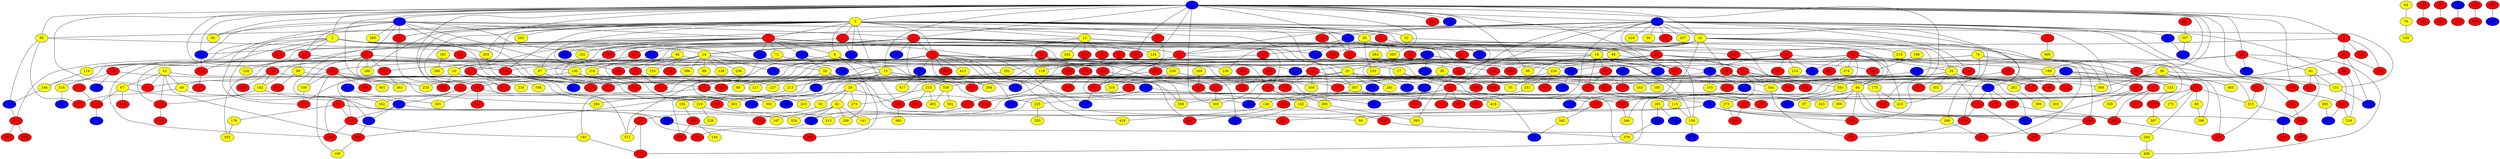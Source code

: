graph {
0 [style = filled fillcolor = blue];
1 [style = filled fillcolor = blue];
2 [style = filled fillcolor = yellow];
3 [style = filled fillcolor = yellow];
4 [style = filled fillcolor = red];
5 [style = filled fillcolor = blue];
6 [style = filled fillcolor = red];
7 [style = filled fillcolor = red];
8 [style = filled fillcolor = yellow];
9 [style = filled fillcolor = red];
10 [style = filled fillcolor = yellow];
11 [style = filled fillcolor = blue];
12 [style = filled fillcolor = red];
13 [style = filled fillcolor = yellow];
14 [style = filled fillcolor = yellow];
15 [style = filled fillcolor = yellow];
16 [style = filled fillcolor = yellow];
17 [style = filled fillcolor = yellow];
18 [style = filled fillcolor = yellow];
19 [style = filled fillcolor = red];
20 [style = filled fillcolor = yellow];
21 [style = filled fillcolor = blue];
22 [style = filled fillcolor = red];
23 [style = filled fillcolor = red];
24 [style = filled fillcolor = red];
25 [style = filled fillcolor = red];
26 [style = filled fillcolor = red];
27 [style = filled fillcolor = red];
28 [style = filled fillcolor = yellow];
29 [style = filled fillcolor = yellow];
30 [style = filled fillcolor = yellow];
31 [style = filled fillcolor = red];
32 [style = filled fillcolor = red];
33 [style = filled fillcolor = blue];
34 [style = filled fillcolor = yellow];
35 [style = filled fillcolor = red];
36 [style = filled fillcolor = red];
37 [style = filled fillcolor = blue];
38 [style = filled fillcolor = yellow];
39 [style = filled fillcolor = yellow];
40 [style = filled fillcolor = red];
41 [style = filled fillcolor = red];
42 [style = filled fillcolor = yellow];
43 [style = filled fillcolor = red];
44 [style = filled fillcolor = red];
45 [style = filled fillcolor = red];
46 [style = filled fillcolor = yellow];
47 [style = filled fillcolor = red];
48 [style = filled fillcolor = yellow];
49 [style = filled fillcolor = yellow];
50 [style = filled fillcolor = red];
51 [style = filled fillcolor = blue];
52 [style = filled fillcolor = yellow];
53 [style = filled fillcolor = blue];
54 [style = filled fillcolor = red];
55 [style = filled fillcolor = yellow];
56 [style = filled fillcolor = blue];
57 [style = filled fillcolor = red];
58 [style = filled fillcolor = blue];
59 [style = filled fillcolor = red];
60 [style = filled fillcolor = yellow];
61 [style = filled fillcolor = yellow];
62 [style = filled fillcolor = red];
63 [style = filled fillcolor = red];
64 [style = filled fillcolor = yellow];
65 [style = filled fillcolor = red];
66 [style = filled fillcolor = red];
67 [style = filled fillcolor = yellow];
68 [style = filled fillcolor = red];
69 [style = filled fillcolor = yellow];
70 [style = filled fillcolor = red];
71 [style = filled fillcolor = blue];
72 [style = filled fillcolor = yellow];
73 [style = filled fillcolor = red];
74 [style = filled fillcolor = yellow];
75 [style = filled fillcolor = blue];
76 [style = filled fillcolor = red];
77 [style = filled fillcolor = red];
78 [style = filled fillcolor = yellow];
79 [style = filled fillcolor = blue];
80 [style = filled fillcolor = red];
81 [style = filled fillcolor = blue];
82 [style = filled fillcolor = yellow];
83 [style = filled fillcolor = red];
84 [style = filled fillcolor = yellow];
85 [style = filled fillcolor = yellow];
86 [style = filled fillcolor = red];
87 [style = filled fillcolor = yellow];
88 [style = filled fillcolor = yellow];
89 [style = filled fillcolor = yellow];
90 [style = filled fillcolor = yellow];
91 [style = filled fillcolor = red];
92 [style = filled fillcolor = red];
93 [style = filled fillcolor = yellow];
94 [style = filled fillcolor = yellow];
95 [style = filled fillcolor = yellow];
96 [style = filled fillcolor = red];
97 [style = filled fillcolor = yellow];
98 [style = filled fillcolor = yellow];
99 [style = filled fillcolor = red];
100 [style = filled fillcolor = yellow];
101 [style = filled fillcolor = blue];
102 [style = filled fillcolor = blue];
103 [style = filled fillcolor = yellow];
104 [style = filled fillcolor = red];
105 [style = filled fillcolor = red];
106 [style = filled fillcolor = red];
107 [style = filled fillcolor = red];
108 [style = filled fillcolor = yellow];
109 [style = filled fillcolor = yellow];
110 [style = filled fillcolor = blue];
111 [style = filled fillcolor = red];
112 [style = filled fillcolor = red];
113 [style = filled fillcolor = yellow];
114 [style = filled fillcolor = blue];
115 [style = filled fillcolor = blue];
116 [style = filled fillcolor = red];
117 [style = filled fillcolor = red];
118 [style = filled fillcolor = yellow];
119 [style = filled fillcolor = yellow];
120 [style = filled fillcolor = red];
121 [style = filled fillcolor = red];
122 [style = filled fillcolor = red];
123 [style = filled fillcolor = red];
124 [style = filled fillcolor = yellow];
125 [style = filled fillcolor = red];
126 [style = filled fillcolor = red];
127 [style = filled fillcolor = yellow];
128 [style = filled fillcolor = yellow];
129 [style = filled fillcolor = red];
130 [style = filled fillcolor = yellow];
131 [style = filled fillcolor = red];
132 [style = filled fillcolor = yellow];
133 [style = filled fillcolor = yellow];
134 [style = filled fillcolor = blue];
135 [style = filled fillcolor = red];
136 [style = filled fillcolor = blue];
137 [style = filled fillcolor = blue];
138 [style = filled fillcolor = yellow];
139 [style = filled fillcolor = red];
140 [style = filled fillcolor = red];
141 [style = filled fillcolor = yellow];
142 [style = filled fillcolor = yellow];
143 [style = filled fillcolor = red];
144 [style = filled fillcolor = red];
145 [style = filled fillcolor = red];
146 [style = filled fillcolor = yellow];
147 [style = filled fillcolor = blue];
148 [style = filled fillcolor = red];
149 [style = filled fillcolor = yellow];
150 [style = filled fillcolor = red];
151 [style = filled fillcolor = yellow];
152 [style = filled fillcolor = yellow];
153 [style = filled fillcolor = yellow];
154 [style = filled fillcolor = red];
155 [style = filled fillcolor = red];
156 [style = filled fillcolor = yellow];
157 [style = filled fillcolor = red];
158 [style = filled fillcolor = red];
159 [style = filled fillcolor = red];
160 [style = filled fillcolor = blue];
161 [style = filled fillcolor = red];
162 [style = filled fillcolor = yellow];
163 [style = filled fillcolor = yellow];
164 [style = filled fillcolor = red];
165 [style = filled fillcolor = yellow];
166 [style = filled fillcolor = red];
167 [style = filled fillcolor = yellow];
168 [style = filled fillcolor = red];
169 [style = filled fillcolor = yellow];
170 [style = filled fillcolor = red];
171 [style = filled fillcolor = red];
172 [style = filled fillcolor = yellow];
173 [style = filled fillcolor = blue];
174 [style = filled fillcolor = red];
175 [style = filled fillcolor = yellow];
176 [style = filled fillcolor = yellow];
177 [style = filled fillcolor = red];
178 [style = filled fillcolor = red];
179 [style = filled fillcolor = blue];
180 [style = filled fillcolor = red];
181 [style = filled fillcolor = yellow];
182 [style = filled fillcolor = yellow];
183 [style = filled fillcolor = red];
184 [style = filled fillcolor = blue];
185 [style = filled fillcolor = red];
186 [style = filled fillcolor = yellow];
187 [style = filled fillcolor = red];
188 [style = filled fillcolor = yellow];
189 [style = filled fillcolor = yellow];
190 [style = filled fillcolor = yellow];
191 [style = filled fillcolor = red];
192 [style = filled fillcolor = yellow];
193 [style = filled fillcolor = blue];
194 [style = filled fillcolor = red];
195 [style = filled fillcolor = yellow];
196 [style = filled fillcolor = red];
197 [style = filled fillcolor = red];
198 [style = filled fillcolor = yellow];
199 [style = filled fillcolor = red];
200 [style = filled fillcolor = red];
201 [style = filled fillcolor = red];
202 [style = filled fillcolor = red];
203 [style = filled fillcolor = yellow];
204 [style = filled fillcolor = blue];
205 [style = filled fillcolor = blue];
206 [style = filled fillcolor = red];
207 [style = filled fillcolor = red];
208 [style = filled fillcolor = red];
209 [style = filled fillcolor = red];
210 [style = filled fillcolor = yellow];
211 [style = filled fillcolor = red];
212 [style = filled fillcolor = blue];
213 [style = filled fillcolor = yellow];
214 [style = filled fillcolor = yellow];
215 [style = filled fillcolor = yellow];
216 [style = filled fillcolor = yellow];
217 [style = filled fillcolor = blue];
218 [style = filled fillcolor = yellow];
219 [style = filled fillcolor = yellow];
220 [style = filled fillcolor = red];
221 [style = filled fillcolor = red];
222 [style = filled fillcolor = red];
223 [style = filled fillcolor = red];
224 [style = filled fillcolor = red];
225 [style = filled fillcolor = yellow];
226 [style = filled fillcolor = red];
227 [style = filled fillcolor = yellow];
228 [style = filled fillcolor = yellow];
229 [style = filled fillcolor = yellow];
230 [style = filled fillcolor = red];
231 [style = filled fillcolor = blue];
232 [style = filled fillcolor = red];
233 [style = filled fillcolor = yellow];
234 [style = filled fillcolor = yellow];
235 [style = filled fillcolor = red];
236 [style = filled fillcolor = yellow];
237 [style = filled fillcolor = red];
238 [style = filled fillcolor = red];
239 [style = filled fillcolor = red];
240 [style = filled fillcolor = blue];
241 [style = filled fillcolor = yellow];
242 [style = filled fillcolor = red];
243 [style = filled fillcolor = yellow];
244 [style = filled fillcolor = yellow];
245 [style = filled fillcolor = yellow];
246 [style = filled fillcolor = blue];
247 [style = filled fillcolor = red];
248 [style = filled fillcolor = red];
249 [style = filled fillcolor = red];
250 [style = filled fillcolor = yellow];
251 [style = filled fillcolor = red];
252 [style = filled fillcolor = yellow];
253 [style = filled fillcolor = red];
254 [style = filled fillcolor = blue];
255 [style = filled fillcolor = blue];
256 [style = filled fillcolor = yellow];
257 [style = filled fillcolor = yellow];
258 [style = filled fillcolor = blue];
259 [style = filled fillcolor = red];
260 [style = filled fillcolor = yellow];
261 [style = filled fillcolor = red];
262 [style = filled fillcolor = yellow];
263 [style = filled fillcolor = red];
264 [style = filled fillcolor = yellow];
265 [style = filled fillcolor = yellow];
266 [style = filled fillcolor = blue];
267 [style = filled fillcolor = red];
268 [style = filled fillcolor = yellow];
269 [style = filled fillcolor = red];
270 [style = filled fillcolor = red];
271 [style = filled fillcolor = red];
272 [style = filled fillcolor = blue];
273 [style = filled fillcolor = yellow];
274 [style = filled fillcolor = red];
275 [style = filled fillcolor = red];
276 [style = filled fillcolor = red];
277 [style = filled fillcolor = blue];
278 [style = filled fillcolor = blue];
279 [style = filled fillcolor = yellow];
280 [style = filled fillcolor = yellow];
281 [style = filled fillcolor = yellow];
282 [style = filled fillcolor = yellow];
283 [style = filled fillcolor = yellow];
284 [style = filled fillcolor = yellow];
285 [style = filled fillcolor = blue];
286 [style = filled fillcolor = red];
287 [style = filled fillcolor = blue];
288 [style = filled fillcolor = red];
289 [style = filled fillcolor = yellow];
290 [style = filled fillcolor = red];
291 [style = filled fillcolor = blue];
292 [style = filled fillcolor = yellow];
293 [style = filled fillcolor = yellow];
294 [style = filled fillcolor = red];
295 [style = filled fillcolor = red];
296 [style = filled fillcolor = red];
297 [style = filled fillcolor = red];
298 [style = filled fillcolor = yellow];
299 [style = filled fillcolor = blue];
300 [style = filled fillcolor = yellow];
301 [style = filled fillcolor = red];
302 [style = filled fillcolor = yellow];
303 [style = filled fillcolor = yellow];
304 [style = filled fillcolor = yellow];
305 [style = filled fillcolor = red];
306 [style = filled fillcolor = yellow];
307 [style = filled fillcolor = yellow];
308 [style = filled fillcolor = red];
309 [style = filled fillcolor = yellow];
310 [style = filled fillcolor = yellow];
311 [style = filled fillcolor = red];
312 [style = filled fillcolor = blue];
313 [style = filled fillcolor = yellow];
314 [style = filled fillcolor = red];
315 [style = filled fillcolor = yellow];
316 [style = filled fillcolor = yellow];
317 [style = filled fillcolor = red];
318 [style = filled fillcolor = yellow];
319 [style = filled fillcolor = yellow];
320 [style = filled fillcolor = yellow];
321 [style = filled fillcolor = red];
322 [style = filled fillcolor = red];
323 [style = filled fillcolor = red];
324 [style = filled fillcolor = yellow];
325 [style = filled fillcolor = yellow];
326 [style = filled fillcolor = blue];
327 [style = filled fillcolor = red];
328 [style = filled fillcolor = blue];
329 [style = filled fillcolor = yellow];
330 [style = filled fillcolor = red];
331 [style = filled fillcolor = red];
332 [style = filled fillcolor = red];
333 [style = filled fillcolor = blue];
334 [style = filled fillcolor = red];
335 [style = filled fillcolor = red];
336 [style = filled fillcolor = red];
337 [style = filled fillcolor = red];
338 [style = filled fillcolor = yellow];
339 [style = filled fillcolor = red];
340 [style = filled fillcolor = red];
341 [style = filled fillcolor = red];
342 [style = filled fillcolor = yellow];
343 [style = filled fillcolor = red];
344 [style = filled fillcolor = yellow];
345 [style = filled fillcolor = blue];
346 [style = filled fillcolor = yellow];
347 [style = filled fillcolor = red];
348 [style = filled fillcolor = blue];
349 [style = filled fillcolor = red];
350 [style = filled fillcolor = red];
351 [style = filled fillcolor = red];
352 [style = filled fillcolor = blue];
353 [style = filled fillcolor = red];
354 [style = filled fillcolor = blue];
355 [style = filled fillcolor = yellow];
356 [style = filled fillcolor = red];
357 [style = filled fillcolor = red];
358 [style = filled fillcolor = yellow];
359 [style = filled fillcolor = yellow];
360 [style = filled fillcolor = yellow];
361 [style = filled fillcolor = blue];
362 [style = filled fillcolor = blue];
363 [style = filled fillcolor = yellow];
364 [style = filled fillcolor = red];
365 [style = filled fillcolor = red];
366 [style = filled fillcolor = red];
367 [style = filled fillcolor = yellow];
368 [style = filled fillcolor = red];
369 [style = filled fillcolor = red];
370 [style = filled fillcolor = blue];
371 [style = filled fillcolor = blue];
372 [style = filled fillcolor = yellow];
373 [style = filled fillcolor = red];
374 [style = filled fillcolor = yellow];
375 [style = filled fillcolor = red];
376 [style = filled fillcolor = blue];
377 [style = filled fillcolor = red];
378 [style = filled fillcolor = red];
379 [style = filled fillcolor = yellow];
380 [style = filled fillcolor = red];
381 [style = filled fillcolor = yellow];
382 [style = filled fillcolor = blue];
383 [style = filled fillcolor = yellow];
384 [style = filled fillcolor = blue];
385 [style = filled fillcolor = yellow];
386 [style = filled fillcolor = red];
387 [style = filled fillcolor = blue];
388 [style = filled fillcolor = blue];
389 [style = filled fillcolor = red];
390 [style = filled fillcolor = blue];
391 [style = filled fillcolor = red];
392 [style = filled fillcolor = yellow];
393 [style = filled fillcolor = yellow];
394 [style = filled fillcolor = red];
395 [style = filled fillcolor = red];
396 [style = filled fillcolor = yellow];
397 [style = filled fillcolor = yellow];
398 [style = filled fillcolor = blue];
399 [style = filled fillcolor = yellow];
400 [style = filled fillcolor = red];
401 [style = filled fillcolor = yellow];
402 [style = filled fillcolor = yellow];
403 [style = filled fillcolor = yellow];
404 [style = filled fillcolor = red];
405 [style = filled fillcolor = blue];
406 [style = filled fillcolor = yellow];
407 [style = filled fillcolor = red];
408 [style = filled fillcolor = red];
409 [style = filled fillcolor = yellow];
410 [style = filled fillcolor = yellow];
411 [style = filled fillcolor = blue];
412 [style = filled fillcolor = red];
413 [style = filled fillcolor = yellow];
414 [style = filled fillcolor = red];
415 [style = filled fillcolor = blue];
416 [style = filled fillcolor = yellow];
417 [style = filled fillcolor = yellow];
418 [style = filled fillcolor = red];
419 [style = filled fillcolor = yellow];
0 -- 4;
0 -- 3;
0 -- 2;
0 -- 1;
0 -- 5;
0 -- 9;
0 -- 11;
0 -- 15;
0 -- 16;
0 -- 44;
0 -- 60;
0 -- 83;
0 -- 85;
0 -- 91;
0 -- 92;
0 -- 95;
0 -- 110;
0 -- 117;
0 -- 121;
0 -- 124;
0 -- 129;
0 -- 203;
0 -- 243;
0 -- 261;
0 -- 284;
0 -- 285;
0 -- 306;
0 -- 334;
0 -- 351;
0 -- 372;
0 -- 393;
1 -- 4;
1 -- 6;
1 -- 14;
1 -- 24;
1 -- 30;
1 -- 60;
1 -- 62;
1 -- 110;
1 -- 143;
1 -- 159;
1 -- 227;
1 -- 289;
1 -- 339;
2 -- 19;
2 -- 27;
2 -- 28;
2 -- 62;
2 -- 112;
2 -- 123;
2 -- 191;
2 -- 203;
2 -- 262;
2 -- 378;
3 -- 6;
3 -- 7;
3 -- 8;
3 -- 10;
3 -- 13;
3 -- 20;
3 -- 22;
3 -- 23;
3 -- 32;
3 -- 37;
3 -- 43;
3 -- 50;
3 -- 52;
3 -- 53;
3 -- 65;
3 -- 66;
3 -- 81;
3 -- 85;
3 -- 143;
3 -- 145;
3 -- 151;
3 -- 188;
3 -- 208;
3 -- 239;
3 -- 292;
3 -- 307;
4 -- 7;
4 -- 14;
4 -- 18;
4 -- 110;
4 -- 121;
4 -- 124;
4 -- 131;
4 -- 156;
4 -- 193;
4 -- 212;
4 -- 224;
4 -- 239;
4 -- 328;
4 -- 354;
5 -- 11;
5 -- 16;
5 -- 26;
5 -- 27;
5 -- 30;
5 -- 35;
5 -- 45;
5 -- 51;
5 -- 87;
5 -- 90;
5 -- 116;
5 -- 201;
5 -- 211;
5 -- 221;
5 -- 254;
5 -- 257;
5 -- 274;
5 -- 319;
5 -- 327;
5 -- 385;
5 -- 391;
6 -- 8;
6 -- 12;
6 -- 21;
6 -- 48;
6 -- 49;
6 -- 72;
6 -- 94;
6 -- 97;
6 -- 119;
6 -- 152;
6 -- 249;
6 -- 266;
6 -- 300;
6 -- 348;
7 -- 12;
7 -- 19;
7 -- 33;
7 -- 59;
7 -- 79;
7 -- 97;
7 -- 130;
7 -- 192;
7 -- 236;
7 -- 246;
7 -- 264;
7 -- 312;
7 -- 344;
7 -- 366;
7 -- 372;
7 -- 413;
7 -- 419;
8 -- 10;
8 -- 15;
8 -- 17;
8 -- 22;
8 -- 83;
8 -- 200;
8 -- 305;
9 -- 47;
9 -- 196;
9 -- 223;
9 -- 249;
10 -- 59;
10 -- 150;
10 -- 225;
10 -- 330;
11 -- 23;
11 -- 27;
11 -- 48;
11 -- 130;
11 -- 313;
11 -- 328;
12 -- 145;
12 -- 198;
12 -- 234;
13 -- 14;
13 -- 38;
13 -- 84;
13 -- 118;
13 -- 160;
13 -- 187;
13 -- 244;
13 -- 296;
14 -- 50;
14 -- 79;
14 -- 89;
14 -- 119;
14 -- 138;
14 -- 175;
14 -- 248;
14 -- 256;
14 -- 310;
14 -- 396;
15 -- 29;
15 -- 43;
15 -- 75;
15 -- 133;
15 -- 213;
15 -- 255;
15 -- 264;
15 -- 335;
15 -- 358;
16 -- 18;
16 -- 34;
16 -- 36;
16 -- 63;
16 -- 70;
16 -- 100;
16 -- 218;
16 -- 238;
16 -- 276;
16 -- 304;
16 -- 346;
16 -- 365;
17 -- 26;
17 -- 55;
18 -- 20;
18 -- 54;
18 -- 57;
18 -- 58;
18 -- 95;
18 -- 179;
18 -- 336;
19 -- 132;
19 -- 134;
19 -- 406;
20 -- 37;
20 -- 184;
20 -- 227;
20 -- 281;
20 -- 306;
20 -- 323;
21 -- 28;
21 -- 359;
21 -- 375;
22 -- 75;
22 -- 129;
23 -- 228;
24 -- 108;
24 -- 127;
24 -- 139;
24 -- 188;
24 -- 232;
24 -- 237;
24 -- 330;
25 -- 56;
25 -- 58;
25 -- 104;
25 -- 122;
25 -- 214;
25 -- 298;
26 -- 71;
26 -- 87;
26 -- 149;
26 -- 250;
26 -- 312;
26 -- 317;
26 -- 337;
26 -- 416;
27 -- 117;
27 -- 146;
27 -- 154;
28 -- 88;
28 -- 251;
28 -- 347;
29 -- 82;
29 -- 93;
29 -- 208;
29 -- 262;
29 -- 279;
29 -- 371;
30 -- 40;
30 -- 153;
30 -- 341;
30 -- 370;
31 -- 34;
31 -- 56;
31 -- 84;
31 -- 105;
31 -- 116;
31 -- 118;
31 -- 204;
31 -- 220;
31 -- 228;
31 -- 314;
31 -- 322;
31 -- 334;
31 -- 374;
31 -- 410;
32 -- 53;
32 -- 199;
32 -- 381;
33 -- 417;
34 -- 35;
34 -- 144;
34 -- 161;
34 -- 164;
34 -- 210;
34 -- 302;
34 -- 347;
35 -- 69;
35 -- 134;
35 -- 172;
35 -- 225;
35 -- 293;
35 -- 313;
36 -- 144;
36 -- 273;
36 -- 373;
37 -- 164;
37 -- 177;
37 -- 226;
38 -- 163;
38 -- 204;
39 -- 151;
39 -- 271;
39 -- 304;
39 -- 403;
40 -- 80;
40 -- 140;
41 -- 57;
41 -- 154;
41 -- 174;
41 -- 339;
42 -- 49;
42 -- 67;
42 -- 91;
42 -- 166;
42 -- 178;
42 -- 248;
43 -- 51;
43 -- 162;
44 -- 61;
44 -- 173;
44 -- 189;
44 -- 299;
44 -- 406;
45 -- 55;
45 -- 77;
45 -- 101;
45 -- 111;
45 -- 208;
45 -- 349;
46 -- 119;
46 -- 142;
46 -- 155;
46 -- 250;
46 -- 404;
47 -- 86;
47 -- 196;
47 -- 278;
47 -- 282;
48 -- 77;
48 -- 153;
49 -- 210;
49 -- 275;
50 -- 80;
50 -- 375;
51 -- 81;
51 -- 150;
51 -- 258;
52 -- 117;
54 -- 57;
54 -- 170;
54 -- 194;
56 -- 163;
57 -- 113;
57 -- 114;
57 -- 125;
58 -- 68;
58 -- 102;
58 -- 103;
58 -- 356;
59 -- 191;
59 -- 320;
59 -- 333;
61 -- 151;
61 -- 287;
61 -- 327;
62 -- 98;
62 -- 128;
62 -- 239;
63 -- 237;
64 -- 78;
65 -- 134;
66 -- 268;
66 -- 383;
66 -- 393;
67 -- 183;
67 -- 311;
67 -- 408;
68 -- 202;
69 -- 298;
70 -- 148;
70 -- 288;
70 -- 345;
71 -- 94;
71 -- 167;
71 -- 287;
71 -- 351;
71 -- 361;
72 -- 106;
72 -- 280;
73 -- 150;
73 -- 167;
73 -- 176;
74 -- 92;
74 -- 160;
74 -- 200;
74 -- 394;
74 -- 410;
75 -- 182;
76 -- 197;
76 -- 222;
76 -- 263;
77 -- 166;
77 -- 175;
77 -- 304;
77 -- 331;
77 -- 344;
78 -- 109;
81 -- 166;
82 -- 107;
82 -- 141;
82 -- 231;
82 -- 250;
82 -- 324;
83 -- 91;
83 -- 108;
83 -- 168;
83 -- 190;
83 -- 220;
83 -- 338;
83 -- 363;
83 -- 401;
84 -- 165;
84 -- 263;
84 -- 274;
84 -- 309;
84 -- 351;
84 -- 384;
85 -- 99;
85 -- 205;
85 -- 275;
86 -- 219;
86 -- 381;
93 -- 353;
96 -- 252;
96 -- 362;
97 -- 135;
98 -- 194;
98 -- 380;
99 -- 100;
100 -- 131;
100 -- 137;
100 -- 159;
101 -- 133;
101 -- 141;
101 -- 154;
101 -- 235;
101 -- 297;
102 -- 243;
102 -- 255;
104 -- 127;
104 -- 415;
105 -- 233;
105 -- 358;
106 -- 185;
107 -- 271;
107 -- 372;
108 -- 159;
110 -- 112;
111 -- 178;
111 -- 338;
111 -- 359;
111 -- 386;
112 -- 247;
113 -- 156;
115 -- 265;
117 -- 308;
118 -- 212;
119 -- 146;
120 -- 294;
123 -- 233;
123 -- 318;
123 -- 398;
125 -- 268;
125 -- 350;
125 -- 394;
126 -- 180;
126 -- 356;
129 -- 201;
132 -- 158;
132 -- 415;
133 -- 276;
136 -- 170;
136 -- 195;
137 -- 308;
137 -- 368;
139 -- 142;
139 -- 259;
139 -- 355;
139 -- 373;
140 -- 290;
142 -- 162;
142 -- 248;
143 -- 194;
144 -- 260;
146 -- 205;
147 -- 155;
147 -- 156;
147 -- 189;
147 -- 281;
147 -- 352;
148 -- 220;
148 -- 323;
149 -- 419;
150 -- 191;
150 -- 192;
151 -- 278;
153 -- 387;
154 -- 246;
156 -- 382;
157 -- 253;
158 -- 379;
160 -- 217;
164 -- 274;
164 -- 418;
165 -- 291;
165 -- 326;
166 -- 190;
169 -- 185;
171 -- 183;
173 -- 335;
174 -- 215;
174 -- 286;
174 -- 376;
175 -- 365;
175 -- 410;
176 -- 355;
178 -- 300;
179 -- 224;
179 -- 282;
181 -- 280;
182 -- 230;
183 -- 277;
185 -- 197;
186 -- 349;
189 -- 414;
192 -- 271;
193 -- 216;
194 -- 209;
194 -- 265;
194 -- 321;
197 -- 251;
197 -- 342;
199 -- 262;
201 -- 219;
201 -- 405;
202 -- 231;
203 -- 371;
204 -- 207;
204 -- 315;
205 -- 232;
206 -- 238;
208 -- 360;
209 -- 315;
210 -- 229;
210 -- 324;
211 -- 409;
213 -- 284;
215 -- 303;
215 -- 343;
215 -- 402;
216 -- 303;
220 -- 269;
224 -- 306;
225 -- 325;
226 -- 263;
228 -- 241;
228 -- 307;
228 -- 361;
228 -- 395;
230 -- 245;
230 -- 293;
230 -- 336;
231 -- 311;
232 -- 340;
232 -- 369;
235 -- 364;
236 -- 307;
236 -- 316;
237 -- 363;
238 -- 362;
239 -- 272;
239 -- 288;
240 -- 412;
241 -- 242;
242 -- 404;
248 -- 389;
252 -- 279;
254 -- 411;
258 -- 305;
263 -- 334;
266 -- 303;
266 -- 345;
267 -- 313;
268 -- 314;
270 -- 290;
273 -- 350;
274 -- 377;
276 -- 397;
282 -- 399;
283 -- 405;
287 -- 301;
291 -- 379;
293 -- 406;
295 -- 367;
297 -- 329;
297 -- 361;
300 -- 385;
307 -- 358;
307 -- 391;
308 -- 346;
313 -- 364;
318 -- 390;
332 -- 400;
338 -- 392;
338 -- 402;
342 -- 376;
344 -- 377;
357 -- 388;
364 -- 407;
367 -- 411;
381 -- 384;
394 -- 418;
}
